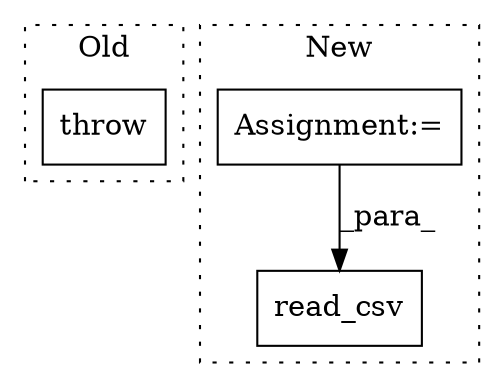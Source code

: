 digraph G {
subgraph cluster0 {
1 [label="throw" a="53" s="2113" l="6" shape="box"];
label = "Old";
style="dotted";
}
subgraph cluster1 {
2 [label="read_csv" a="32" s="2450,2487" l="9,1" shape="box"];
3 [label="Assignment:=" a="7" s="1358" l="17" shape="box"];
label = "New";
style="dotted";
}
3 -> 2 [label="_para_"];
}